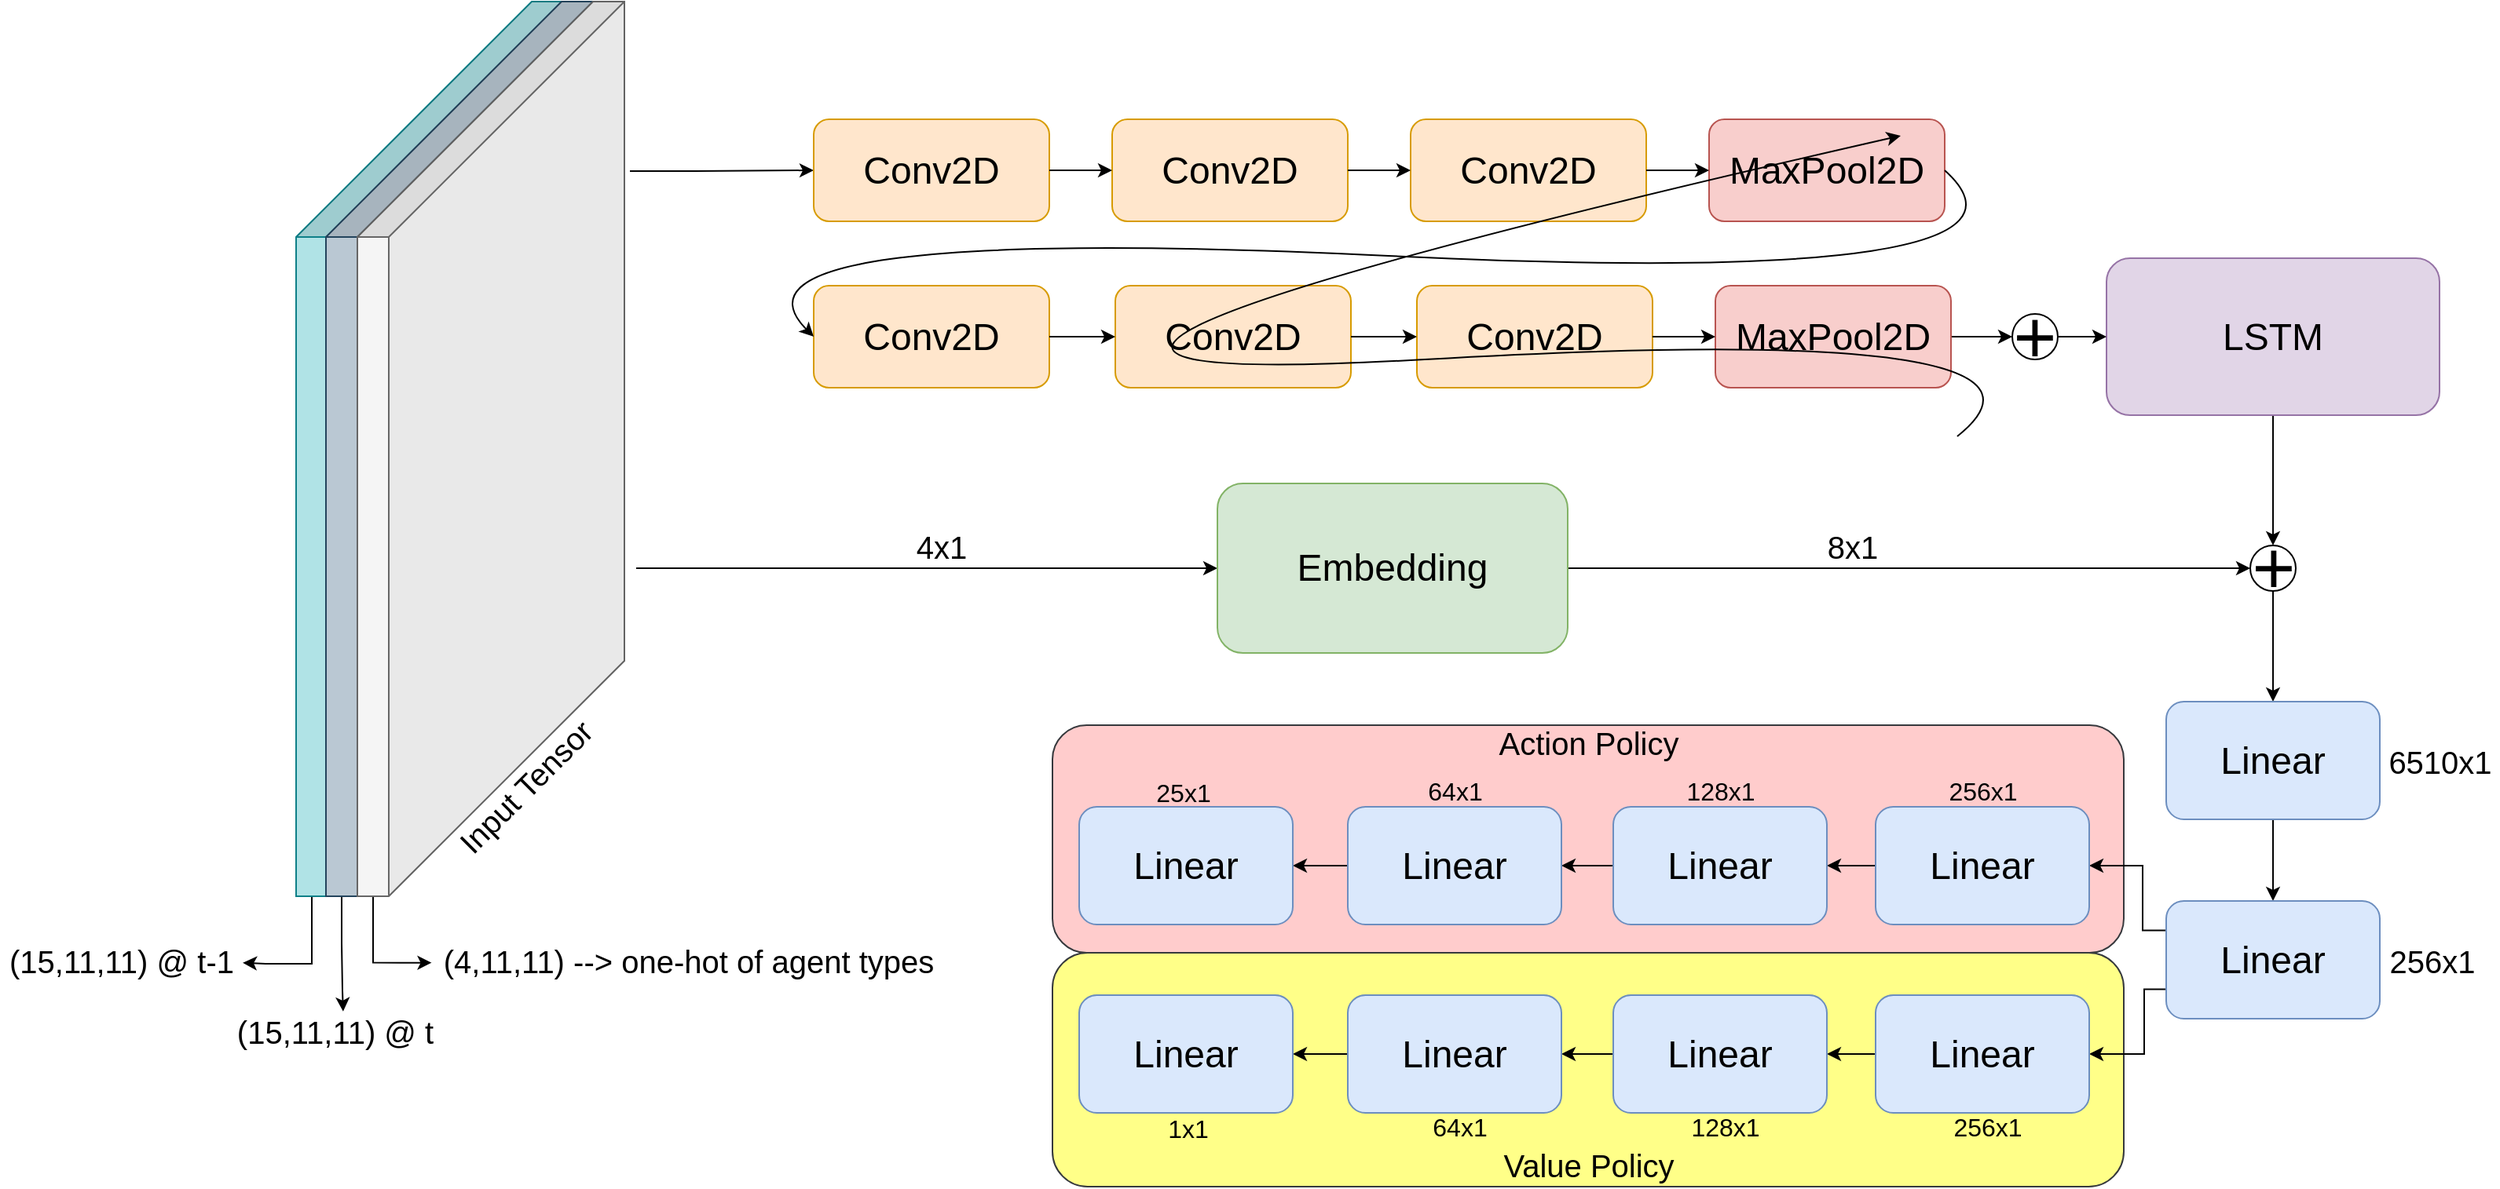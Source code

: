 <mxfile version="20.0.1" type="github">
  <diagram id="5hiqjDNLy4zyRDHusccU" name="Page-1">
    <mxGraphModel dx="3226" dy="120" grid="0" gridSize="10" guides="1" tooltips="1" connect="1" arrows="1" fold="1" page="0" pageScale="1" pageWidth="1100" pageHeight="850" math="0" shadow="0">
      <root>
        <mxCell id="0" />
        <mxCell id="1" parent="0" />
        <mxCell id="PGIYKK-JV2RwreKTZmfG-104" value="" style="rounded=1;whiteSpace=wrap;html=1;fontSize=16;fillColor=#ffff88;strokeColor=#36393d;" vertex="1" parent="1">
          <mxGeometry x="145" y="1994" width="682" height="149" as="geometry" />
        </mxCell>
        <mxCell id="PGIYKK-JV2RwreKTZmfG-103" value="" style="rounded=1;whiteSpace=wrap;html=1;fontSize=16;fillColor=#ffcccc;strokeColor=#36393d;" vertex="1" parent="1">
          <mxGeometry x="145" y="1849" width="682" height="145" as="geometry" />
        </mxCell>
        <mxCell id="PGIYKK-JV2RwreKTZmfG-53" style="edgeStyle=orthogonalEdgeStyle;rounded=0;orthogonalLoop=1;jettySize=auto;html=1;entryX=0;entryY=0.5;entryDx=0;entryDy=0;fontSize=24;" edge="1" parent="1" target="PGIYKK-JV2RwreKTZmfG-51">
          <mxGeometry relative="1" as="geometry">
            <mxPoint x="-120" y="1749" as="sourcePoint" />
            <Array as="points">
              <mxPoint x="-94" y="1749" />
            </Array>
          </mxGeometry>
        </mxCell>
        <mxCell id="PGIYKK-JV2RwreKTZmfG-65" style="edgeStyle=orthogonalEdgeStyle;rounded=0;orthogonalLoop=1;jettySize=auto;html=1;entryX=0;entryY=0.5;entryDx=0;entryDy=0;fontSize=24;" edge="1" parent="1" target="PGIYKK-JV2RwreKTZmfG-9">
          <mxGeometry relative="1" as="geometry">
            <mxPoint x="-124" y="1496" as="sourcePoint" />
            <Array as="points">
              <mxPoint x="-82" y="1496" />
              <mxPoint x="-44" y="1496" />
            </Array>
          </mxGeometry>
        </mxCell>
        <mxCell id="PGIYKK-JV2RwreKTZmfG-9" value="Conv2D" style="rounded=1;whiteSpace=wrap;html=1;fontSize=24;fillColor=#ffe6cc;strokeColor=#d79b00;" vertex="1" parent="1">
          <mxGeometry x="-7" y="1463" width="150" height="65" as="geometry" />
        </mxCell>
        <mxCell id="PGIYKK-JV2RwreKTZmfG-10" value="Conv2D" style="rounded=1;whiteSpace=wrap;html=1;fontSize=24;fillColor=#ffe6cc;strokeColor=#d79b00;" vertex="1" parent="1">
          <mxGeometry x="183" y="1463" width="150" height="65" as="geometry" />
        </mxCell>
        <mxCell id="PGIYKK-JV2RwreKTZmfG-11" value="Conv2D" style="rounded=1;whiteSpace=wrap;html=1;fontSize=24;fillColor=#ffe6cc;strokeColor=#d79b00;" vertex="1" parent="1">
          <mxGeometry x="373" y="1463" width="150" height="65" as="geometry" />
        </mxCell>
        <mxCell id="PGIYKK-JV2RwreKTZmfG-12" value="MaxPool2D" style="rounded=1;whiteSpace=wrap;html=1;fontSize=24;fillColor=#f8cecc;strokeColor=#b85450;" vertex="1" parent="1">
          <mxGeometry x="563" y="1463" width="150" height="65" as="geometry" />
        </mxCell>
        <mxCell id="PGIYKK-JV2RwreKTZmfG-13" value="Conv2D" style="rounded=1;whiteSpace=wrap;html=1;fontSize=24;fillColor=#ffe6cc;strokeColor=#d79b00;" vertex="1" parent="1">
          <mxGeometry x="-7" y="1569" width="150" height="65" as="geometry" />
        </mxCell>
        <mxCell id="PGIYKK-JV2RwreKTZmfG-14" value="Conv2D" style="rounded=1;whiteSpace=wrap;html=1;fontSize=24;fillColor=#ffe6cc;strokeColor=#d79b00;" vertex="1" parent="1">
          <mxGeometry x="185" y="1569" width="150" height="65" as="geometry" />
        </mxCell>
        <mxCell id="PGIYKK-JV2RwreKTZmfG-15" value="Conv2D" style="rounded=1;whiteSpace=wrap;html=1;fontSize=24;fillColor=#ffe6cc;strokeColor=#d79b00;" vertex="1" parent="1">
          <mxGeometry x="377" y="1569" width="150" height="65" as="geometry" />
        </mxCell>
        <mxCell id="PGIYKK-JV2RwreKTZmfG-23" value="" style="endArrow=classic;html=1;rounded=0;fontSize=24;entryX=0;entryY=0.5;entryDx=0;entryDy=0;exitX=1;exitY=0.5;exitDx=0;exitDy=0;" edge="1" parent="1" source="PGIYKK-JV2RwreKTZmfG-9" target="PGIYKK-JV2RwreKTZmfG-10">
          <mxGeometry width="50" height="50" relative="1" as="geometry">
            <mxPoint x="573" y="1947" as="sourcePoint" />
            <mxPoint x="1078" y="1611" as="targetPoint" />
          </mxGeometry>
        </mxCell>
        <mxCell id="PGIYKK-JV2RwreKTZmfG-25" value="" style="endArrow=classic;html=1;rounded=0;fontSize=24;entryX=0;entryY=0.5;entryDx=0;entryDy=0;exitX=1;exitY=0.5;exitDx=0;exitDy=0;" edge="1" parent="1" source="PGIYKK-JV2RwreKTZmfG-10" target="PGIYKK-JV2RwreKTZmfG-11">
          <mxGeometry width="50" height="50" relative="1" as="geometry">
            <mxPoint x="331.5" y="1422" as="sourcePoint" />
            <mxPoint x="371.5" y="1422" as="targetPoint" />
          </mxGeometry>
        </mxCell>
        <mxCell id="PGIYKK-JV2RwreKTZmfG-26" value="" style="endArrow=classic;html=1;rounded=0;fontSize=24;entryX=0;entryY=0.5;entryDx=0;entryDy=0;exitX=1;exitY=0.5;exitDx=0;exitDy=0;" edge="1" parent="1" source="PGIYKK-JV2RwreKTZmfG-11" target="PGIYKK-JV2RwreKTZmfG-12">
          <mxGeometry width="50" height="50" relative="1" as="geometry">
            <mxPoint x="306" y="1415" as="sourcePoint" />
            <mxPoint x="346" y="1415" as="targetPoint" />
          </mxGeometry>
        </mxCell>
        <mxCell id="PGIYKK-JV2RwreKTZmfG-28" value="" style="endArrow=classic;html=1;rounded=0;fontSize=24;entryX=0;entryY=0.5;entryDx=0;entryDy=0;exitX=1;exitY=0.5;exitDx=0;exitDy=0;" edge="1" parent="1" source="PGIYKK-JV2RwreKTZmfG-13" target="PGIYKK-JV2RwreKTZmfG-14">
          <mxGeometry width="50" height="50" relative="1" as="geometry">
            <mxPoint x="-436" y="1541" as="sourcePoint" />
            <mxPoint x="-396" y="1541" as="targetPoint" />
          </mxGeometry>
        </mxCell>
        <mxCell id="PGIYKK-JV2RwreKTZmfG-35" value="" style="endArrow=classic;html=1;rounded=0;fontSize=24;entryX=0;entryY=0.5;entryDx=0;entryDy=0;exitX=1;exitY=0.5;exitDx=0;exitDy=0;" edge="1" parent="1" source="PGIYKK-JV2RwreKTZmfG-14" target="PGIYKK-JV2RwreKTZmfG-15">
          <mxGeometry width="50" height="50" relative="1" as="geometry">
            <mxPoint x="-416" y="1561" as="sourcePoint" />
            <mxPoint x="-376" y="1561" as="targetPoint" />
          </mxGeometry>
        </mxCell>
        <mxCell id="PGIYKK-JV2RwreKTZmfG-56" style="edgeStyle=orthogonalEdgeStyle;rounded=0;orthogonalLoop=1;jettySize=auto;html=1;fontSize=24;" edge="1" parent="1" source="PGIYKK-JV2RwreKTZmfG-36" target="PGIYKK-JV2RwreKTZmfG-55">
          <mxGeometry relative="1" as="geometry" />
        </mxCell>
        <mxCell id="PGIYKK-JV2RwreKTZmfG-36" value="LSTM" style="rounded=1;whiteSpace=wrap;html=1;fontSize=24;fillColor=#e1d5e7;strokeColor=#9673a6;" vertex="1" parent="1">
          <mxGeometry x="816" y="1551.5" width="212" height="100" as="geometry" />
        </mxCell>
        <mxCell id="PGIYKK-JV2RwreKTZmfG-39" value="&lt;font style=&quot;font-size: 47px;&quot;&gt;+&lt;/font&gt;" style="ellipse;whiteSpace=wrap;html=1;aspect=fixed;fontSize=24;" vertex="1" parent="1">
          <mxGeometry x="756" y="1587" width="29" height="29" as="geometry" />
        </mxCell>
        <mxCell id="PGIYKK-JV2RwreKTZmfG-40" value="" style="endArrow=classic;html=1;rounded=0;fontSize=47;entryX=0;entryY=0.5;entryDx=0;entryDy=0;exitX=1;exitY=0.5;exitDx=0;exitDy=0;" edge="1" parent="1" source="PGIYKK-JV2RwreKTZmfG-39" target="PGIYKK-JV2RwreKTZmfG-36">
          <mxGeometry width="50" height="50" relative="1" as="geometry">
            <mxPoint x="618" y="1621.5" as="sourcePoint" />
            <mxPoint x="668" y="1571.5" as="targetPoint" />
          </mxGeometry>
        </mxCell>
        <mxCell id="PGIYKK-JV2RwreKTZmfG-42" value="" style="curved=1;endArrow=classic;html=1;rounded=0;fontSize=47;entryX=0;entryY=0.5;entryDx=0;entryDy=0;exitX=1;exitY=0.5;exitDx=0;exitDy=0;" edge="1" parent="1" source="PGIYKK-JV2RwreKTZmfG-12" target="PGIYKK-JV2RwreKTZmfG-13">
          <mxGeometry width="50" height="50" relative="1" as="geometry">
            <mxPoint x="603" y="1655" as="sourcePoint" />
            <mxPoint x="653" y="1605" as="targetPoint" />
            <Array as="points">
              <mxPoint x="797" y="1571" />
              <mxPoint x="-79" y="1529" />
            </Array>
          </mxGeometry>
        </mxCell>
        <mxCell id="PGIYKK-JV2RwreKTZmfG-52" style="edgeStyle=orthogonalEdgeStyle;rounded=0;orthogonalLoop=1;jettySize=auto;html=1;exitX=1;exitY=0.5;exitDx=0;exitDy=0;entryX=0;entryY=0.5;entryDx=0;entryDy=0;fontSize=24;" edge="1" parent="1" source="PGIYKK-JV2RwreKTZmfG-43" target="PGIYKK-JV2RwreKTZmfG-39">
          <mxGeometry relative="1" as="geometry" />
        </mxCell>
        <mxCell id="PGIYKK-JV2RwreKTZmfG-43" value="MaxPool2D" style="rounded=1;whiteSpace=wrap;html=1;fontSize=24;fillColor=#f8cecc;strokeColor=#b85450;" vertex="1" parent="1">
          <mxGeometry x="567" y="1569" width="150" height="65" as="geometry" />
        </mxCell>
        <mxCell id="PGIYKK-JV2RwreKTZmfG-44" value="" style="endArrow=classic;html=1;rounded=0;fontSize=24;entryX=0;entryY=0.5;entryDx=0;entryDy=0;exitX=1;exitY=0.5;exitDx=0;exitDy=0;" edge="1" parent="1" target="PGIYKK-JV2RwreKTZmfG-43" source="PGIYKK-JV2RwreKTZmfG-15">
          <mxGeometry width="50" height="50" relative="1" as="geometry">
            <mxPoint x="543" y="1622" as="sourcePoint" />
            <mxPoint x="350" y="1521" as="targetPoint" />
          </mxGeometry>
        </mxCell>
        <mxCell id="PGIYKK-JV2RwreKTZmfG-45" value="" style="curved=1;endArrow=classic;html=1;rounded=0;fontSize=47;entryX=0;entryY=0.5;entryDx=0;entryDy=0;exitX=1;exitY=0.5;exitDx=0;exitDy=0;" edge="1" parent="1" target="PGIYKK-JV2RwreKTZmfG-20">
          <mxGeometry width="50" height="50" relative="1" as="geometry">
            <mxPoint x="721.0" y="1665" as="sourcePoint" />
            <mxPoint x="685" y="1473.5" as="targetPoint" />
            <Array as="points">
              <mxPoint x="814" y="1591" />
              <mxPoint x="-50" y="1641" />
            </Array>
          </mxGeometry>
        </mxCell>
        <mxCell id="PGIYKK-JV2RwreKTZmfG-57" style="edgeStyle=orthogonalEdgeStyle;rounded=0;orthogonalLoop=1;jettySize=auto;html=1;entryX=0;entryY=0.5;entryDx=0;entryDy=0;fontSize=24;" edge="1" parent="1" source="PGIYKK-JV2RwreKTZmfG-51" target="PGIYKK-JV2RwreKTZmfG-55">
          <mxGeometry relative="1" as="geometry" />
        </mxCell>
        <mxCell id="PGIYKK-JV2RwreKTZmfG-51" value="Embedding" style="rounded=1;whiteSpace=wrap;html=1;fontSize=24;fillColor=#d5e8d4;strokeColor=#82b366;" vertex="1" parent="1">
          <mxGeometry x="250" y="1695" width="223" height="108" as="geometry" />
        </mxCell>
        <mxCell id="PGIYKK-JV2RwreKTZmfG-82" style="edgeStyle=orthogonalEdgeStyle;rounded=0;orthogonalLoop=1;jettySize=auto;html=1;exitX=0.5;exitY=1;exitDx=0;exitDy=0;fontSize=24;" edge="1" parent="1" source="PGIYKK-JV2RwreKTZmfG-55" target="PGIYKK-JV2RwreKTZmfG-58">
          <mxGeometry relative="1" as="geometry" />
        </mxCell>
        <mxCell id="PGIYKK-JV2RwreKTZmfG-55" value="&lt;font style=&quot;font-size: 47px;&quot;&gt;+&lt;/font&gt;" style="ellipse;whiteSpace=wrap;html=1;aspect=fixed;fontSize=24;" vertex="1" parent="1">
          <mxGeometry x="907.5" y="1734.5" width="29" height="29" as="geometry" />
        </mxCell>
        <mxCell id="PGIYKK-JV2RwreKTZmfG-83" style="edgeStyle=orthogonalEdgeStyle;rounded=0;orthogonalLoop=1;jettySize=auto;html=1;exitX=0.5;exitY=1;exitDx=0;exitDy=0;fontSize=24;" edge="1" parent="1" source="PGIYKK-JV2RwreKTZmfG-58" target="PGIYKK-JV2RwreKTZmfG-59">
          <mxGeometry relative="1" as="geometry" />
        </mxCell>
        <mxCell id="PGIYKK-JV2RwreKTZmfG-58" value="Linear" style="rounded=1;whiteSpace=wrap;html=1;fontSize=24;fillColor=#dae8fc;strokeColor=#6c8ebf;" vertex="1" parent="1">
          <mxGeometry x="854" y="1834" width="136" height="75" as="geometry" />
        </mxCell>
        <mxCell id="PGIYKK-JV2RwreKTZmfG-87" style="edgeStyle=orthogonalEdgeStyle;rounded=0;orthogonalLoop=1;jettySize=auto;html=1;exitX=0;exitY=0.75;exitDx=0;exitDy=0;entryX=1;entryY=0.5;entryDx=0;entryDy=0;fontSize=24;" edge="1" parent="1" source="PGIYKK-JV2RwreKTZmfG-59" target="PGIYKK-JV2RwreKTZmfG-75">
          <mxGeometry relative="1" as="geometry">
            <Array as="points">
              <mxPoint x="840" y="2017" />
              <mxPoint x="840" y="2059" />
            </Array>
          </mxGeometry>
        </mxCell>
        <mxCell id="PGIYKK-JV2RwreKTZmfG-88" style="edgeStyle=orthogonalEdgeStyle;rounded=0;orthogonalLoop=1;jettySize=auto;html=1;exitX=0;exitY=0.25;exitDx=0;exitDy=0;entryX=1;entryY=0.5;entryDx=0;entryDy=0;fontSize=24;" edge="1" parent="1" source="PGIYKK-JV2RwreKTZmfG-59" target="PGIYKK-JV2RwreKTZmfG-74">
          <mxGeometry relative="1" as="geometry">
            <Array as="points">
              <mxPoint x="839" y="1980" />
              <mxPoint x="839" y="1939" />
            </Array>
          </mxGeometry>
        </mxCell>
        <mxCell id="PGIYKK-JV2RwreKTZmfG-59" value="Linear" style="rounded=1;whiteSpace=wrap;html=1;fontSize=24;fillColor=#dae8fc;strokeColor=#6c8ebf;" vertex="1" parent="1">
          <mxGeometry x="854" y="1961" width="136" height="75" as="geometry" />
        </mxCell>
        <mxCell id="PGIYKK-JV2RwreKTZmfG-89" style="edgeStyle=orthogonalEdgeStyle;rounded=0;orthogonalLoop=1;jettySize=auto;html=1;exitX=0;exitY=0.5;exitDx=0;exitDy=0;entryX=1;entryY=0.5;entryDx=0;entryDy=0;fontSize=24;" edge="1" parent="1" source="PGIYKK-JV2RwreKTZmfG-74" target="PGIYKK-JV2RwreKTZmfG-76">
          <mxGeometry relative="1" as="geometry" />
        </mxCell>
        <mxCell id="PGIYKK-JV2RwreKTZmfG-74" value="Linear" style="rounded=1;whiteSpace=wrap;html=1;fontSize=24;fillColor=#dae8fc;strokeColor=#6c8ebf;" vertex="1" parent="1">
          <mxGeometry x="669" y="1901" width="136" height="75" as="geometry" />
        </mxCell>
        <mxCell id="PGIYKK-JV2RwreKTZmfG-90" style="edgeStyle=orthogonalEdgeStyle;rounded=0;orthogonalLoop=1;jettySize=auto;html=1;exitX=0;exitY=0.5;exitDx=0;exitDy=0;entryX=1;entryY=0.5;entryDx=0;entryDy=0;fontSize=24;" edge="1" parent="1" source="PGIYKK-JV2RwreKTZmfG-75" target="PGIYKK-JV2RwreKTZmfG-77">
          <mxGeometry relative="1" as="geometry" />
        </mxCell>
        <mxCell id="PGIYKK-JV2RwreKTZmfG-75" value="Linear" style="rounded=1;whiteSpace=wrap;html=1;fontSize=24;fillColor=#dae8fc;strokeColor=#6c8ebf;" vertex="1" parent="1">
          <mxGeometry x="669" y="2021" width="136" height="75" as="geometry" />
        </mxCell>
        <mxCell id="PGIYKK-JV2RwreKTZmfG-92" style="edgeStyle=orthogonalEdgeStyle;rounded=0;orthogonalLoop=1;jettySize=auto;html=1;exitX=0;exitY=0.5;exitDx=0;exitDy=0;entryX=1;entryY=0.5;entryDx=0;entryDy=0;fontSize=24;" edge="1" parent="1" source="PGIYKK-JV2RwreKTZmfG-76" target="PGIYKK-JV2RwreKTZmfG-78">
          <mxGeometry relative="1" as="geometry" />
        </mxCell>
        <mxCell id="PGIYKK-JV2RwreKTZmfG-76" value="Linear" style="rounded=1;whiteSpace=wrap;html=1;fontSize=24;fillColor=#dae8fc;strokeColor=#6c8ebf;" vertex="1" parent="1">
          <mxGeometry x="502" y="1901" width="136" height="75" as="geometry" />
        </mxCell>
        <mxCell id="PGIYKK-JV2RwreKTZmfG-91" style="edgeStyle=orthogonalEdgeStyle;rounded=0;orthogonalLoop=1;jettySize=auto;html=1;exitX=0;exitY=0.5;exitDx=0;exitDy=0;entryX=1;entryY=0.5;entryDx=0;entryDy=0;fontSize=24;" edge="1" parent="1" source="PGIYKK-JV2RwreKTZmfG-77" target="PGIYKK-JV2RwreKTZmfG-79">
          <mxGeometry relative="1" as="geometry" />
        </mxCell>
        <mxCell id="PGIYKK-JV2RwreKTZmfG-77" value="Linear" style="rounded=1;whiteSpace=wrap;html=1;fontSize=24;fillColor=#dae8fc;strokeColor=#6c8ebf;" vertex="1" parent="1">
          <mxGeometry x="502" y="2021" width="136" height="75" as="geometry" />
        </mxCell>
        <mxCell id="PGIYKK-JV2RwreKTZmfG-93" style="edgeStyle=orthogonalEdgeStyle;rounded=0;orthogonalLoop=1;jettySize=auto;html=1;exitX=0;exitY=0.5;exitDx=0;exitDy=0;entryX=1;entryY=0.5;entryDx=0;entryDy=0;fontSize=24;" edge="1" parent="1" source="PGIYKK-JV2RwreKTZmfG-78" target="PGIYKK-JV2RwreKTZmfG-80">
          <mxGeometry relative="1" as="geometry" />
        </mxCell>
        <mxCell id="PGIYKK-JV2RwreKTZmfG-78" value="Linear" style="rounded=1;whiteSpace=wrap;html=1;fontSize=24;fillColor=#dae8fc;strokeColor=#6c8ebf;" vertex="1" parent="1">
          <mxGeometry x="333" y="1901" width="136" height="75" as="geometry" />
        </mxCell>
        <mxCell id="PGIYKK-JV2RwreKTZmfG-94" style="edgeStyle=orthogonalEdgeStyle;rounded=0;orthogonalLoop=1;jettySize=auto;html=1;exitX=0;exitY=0.5;exitDx=0;exitDy=0;entryX=1;entryY=0.5;entryDx=0;entryDy=0;fontSize=24;" edge="1" parent="1" source="PGIYKK-JV2RwreKTZmfG-79" target="PGIYKK-JV2RwreKTZmfG-81">
          <mxGeometry relative="1" as="geometry" />
        </mxCell>
        <mxCell id="PGIYKK-JV2RwreKTZmfG-79" value="Linear" style="rounded=1;whiteSpace=wrap;html=1;fontSize=24;fillColor=#dae8fc;strokeColor=#6c8ebf;" vertex="1" parent="1">
          <mxGeometry x="333" y="2021" width="136" height="75" as="geometry" />
        </mxCell>
        <mxCell id="PGIYKK-JV2RwreKTZmfG-80" value="Linear" style="rounded=1;whiteSpace=wrap;html=1;fontSize=24;fillColor=#dae8fc;strokeColor=#6c8ebf;" vertex="1" parent="1">
          <mxGeometry x="162" y="1901" width="136" height="75" as="geometry" />
        </mxCell>
        <mxCell id="PGIYKK-JV2RwreKTZmfG-81" value="Linear" style="rounded=1;whiteSpace=wrap;html=1;fontSize=24;fillColor=#dae8fc;strokeColor=#6c8ebf;" vertex="1" parent="1">
          <mxGeometry x="162" y="2021" width="136" height="75" as="geometry" />
        </mxCell>
        <mxCell id="PGIYKK-JV2RwreKTZmfG-95" value="&lt;font style=&quot;font-size: 16px;&quot;&gt;25x1&lt;/font&gt;" style="text;html=1;align=center;verticalAlign=middle;resizable=0;points=[];autosize=1;strokeColor=none;fillColor=none;fontSize=24;" vertex="1" parent="1">
          <mxGeometry x="205" y="1871.5" width="45" height="36" as="geometry" />
        </mxCell>
        <mxCell id="PGIYKK-JV2RwreKTZmfG-96" value="64x1" style="text;html=1;align=center;verticalAlign=middle;resizable=0;points=[];autosize=1;strokeColor=none;fillColor=none;fontSize=16;" vertex="1" parent="1">
          <mxGeometry x="378.5" y="1879" width="45" height="23" as="geometry" />
        </mxCell>
        <mxCell id="PGIYKK-JV2RwreKTZmfG-97" value="128x1" style="text;html=1;align=center;verticalAlign=middle;resizable=0;points=[];autosize=1;strokeColor=none;fillColor=none;fontSize=16;" vertex="1" parent="1">
          <mxGeometry x="543" y="1879" width="54" height="23" as="geometry" />
        </mxCell>
        <mxCell id="PGIYKK-JV2RwreKTZmfG-98" value="256x1" style="text;html=1;align=center;verticalAlign=middle;resizable=0;points=[];autosize=1;strokeColor=none;fillColor=none;fontSize=16;" vertex="1" parent="1">
          <mxGeometry x="710" y="1879" width="54" height="23" as="geometry" />
        </mxCell>
        <mxCell id="PGIYKK-JV2RwreKTZmfG-99" value="&lt;font style=&quot;font-size: 16px;&quot;&gt;1x1&lt;/font&gt;" style="text;html=1;align=center;verticalAlign=middle;resizable=0;points=[];autosize=1;strokeColor=none;fillColor=none;fontSize=24;" vertex="1" parent="1">
          <mxGeometry x="212.5" y="2086" width="36" height="36" as="geometry" />
        </mxCell>
        <mxCell id="PGIYKK-JV2RwreKTZmfG-100" value="64x1" style="text;html=1;align=center;verticalAlign=middle;resizable=0;points=[];autosize=1;strokeColor=none;fillColor=none;fontSize=16;" vertex="1" parent="1">
          <mxGeometry x="381" y="2093.5" width="45" height="23" as="geometry" />
        </mxCell>
        <mxCell id="PGIYKK-JV2RwreKTZmfG-101" value="128x1" style="text;html=1;align=center;verticalAlign=middle;resizable=0;points=[];autosize=1;strokeColor=none;fillColor=none;fontSize=16;" vertex="1" parent="1">
          <mxGeometry x="545.5" y="2093.5" width="54" height="23" as="geometry" />
        </mxCell>
        <mxCell id="PGIYKK-JV2RwreKTZmfG-102" value="256x1" style="text;html=1;align=center;verticalAlign=middle;resizable=0;points=[];autosize=1;strokeColor=none;fillColor=none;fontSize=16;" vertex="1" parent="1">
          <mxGeometry x="712.5" y="2093.5" width="54" height="23" as="geometry" />
        </mxCell>
        <mxCell id="PGIYKK-JV2RwreKTZmfG-105" value="&lt;font style=&quot;font-size: 20px;&quot;&gt;Value Policy&lt;/font&gt;" style="text;html=1;align=center;verticalAlign=middle;resizable=0;points=[];autosize=1;strokeColor=none;fillColor=none;fontSize=16;" vertex="1" parent="1">
          <mxGeometry x="426.5" y="2116.5" width="119" height="24" as="geometry" />
        </mxCell>
        <mxCell id="PGIYKK-JV2RwreKTZmfG-106" value="&lt;font style=&quot;font-size: 20px;&quot;&gt;Action Policy&lt;/font&gt;" style="text;html=1;align=center;verticalAlign=middle;resizable=0;points=[];autosize=1;strokeColor=none;fillColor=none;fontSize=16;" vertex="1" parent="1">
          <mxGeometry x="423.5" y="1847.5" width="125" height="24" as="geometry" />
        </mxCell>
        <mxCell id="PGIYKK-JV2RwreKTZmfG-107" value="256x1" style="text;html=1;align=center;verticalAlign=middle;resizable=0;points=[];autosize=1;strokeColor=none;fillColor=none;fontSize=20;" vertex="1" parent="1">
          <mxGeometry x="990" y="1984.5" width="65" height="28" as="geometry" />
        </mxCell>
        <mxCell id="PGIYKK-JV2RwreKTZmfG-108" value="6510x1" style="text;html=1;align=center;verticalAlign=middle;resizable=0;points=[];autosize=1;strokeColor=none;fillColor=none;fontSize=20;" vertex="1" parent="1">
          <mxGeometry x="989.5" y="1857.5" width="76" height="28" as="geometry" />
        </mxCell>
        <mxCell id="PGIYKK-JV2RwreKTZmfG-109" value="(15,11,11) @ t-1" style="text;html=1;align=center;verticalAlign=middle;resizable=0;points=[];autosize=1;strokeColor=none;fillColor=none;fontSize=20;" vertex="1" parent="1">
          <mxGeometry x="-525" y="1984.5" width="153" height="28" as="geometry" />
        </mxCell>
        <mxCell id="PGIYKK-JV2RwreKTZmfG-113" style="edgeStyle=orthogonalEdgeStyle;rounded=0;orthogonalLoop=1;jettySize=auto;html=1;exitX=0;exitY=0;exitDx=570;exitDy=160;exitPerimeter=0;entryX=1.01;entryY=0.566;entryDx=0;entryDy=0;entryPerimeter=0;fontSize=20;" edge="1" parent="1" source="PGIYKK-JV2RwreKTZmfG-110" target="PGIYKK-JV2RwreKTZmfG-109">
          <mxGeometry relative="1" as="geometry">
            <Array as="points">
              <mxPoint x="-326" y="2001" />
              <mxPoint x="-356" y="2001" />
            </Array>
          </mxGeometry>
        </mxCell>
        <mxCell id="PGIYKK-JV2RwreKTZmfG-110" value="" style="shape=cube;whiteSpace=wrap;html=1;boundedLbl=1;backgroundOutline=1;darkOpacity=0.05;darkOpacity2=0.1;direction=south;size=150;fillColor=#b0e3e6;strokeColor=#0e8088;" vertex="1" parent="1">
          <mxGeometry x="-336.5" y="1388" width="170" height="570" as="geometry" />
        </mxCell>
        <mxCell id="PGIYKK-JV2RwreKTZmfG-117" style="edgeStyle=orthogonalEdgeStyle;rounded=0;orthogonalLoop=1;jettySize=auto;html=1;exitX=0;exitY=0;exitDx=570;exitDy=160;exitPerimeter=0;entryX=0.544;entryY=0.051;entryDx=0;entryDy=0;entryPerimeter=0;fontSize=20;" edge="1" parent="1" source="PGIYKK-JV2RwreKTZmfG-111" target="PGIYKK-JV2RwreKTZmfG-114">
          <mxGeometry relative="1" as="geometry">
            <Array as="points">
              <mxPoint x="-308" y="1988" />
              <mxPoint x="-307" y="1988" />
              <mxPoint x="-307" y="2018" />
            </Array>
          </mxGeometry>
        </mxCell>
        <mxCell id="PGIYKK-JV2RwreKTZmfG-111" value="" style="shape=cube;whiteSpace=wrap;html=1;boundedLbl=1;backgroundOutline=1;darkOpacity=0.05;darkOpacity2=0.1;direction=south;size=150;fillColor=#bac8d3;strokeColor=#23445d;" vertex="1" parent="1">
          <mxGeometry x="-317.5" y="1388" width="170" height="570" as="geometry" />
        </mxCell>
        <mxCell id="PGIYKK-JV2RwreKTZmfG-116" style="edgeStyle=orthogonalEdgeStyle;rounded=0;orthogonalLoop=1;jettySize=auto;html=1;exitX=0;exitY=0;exitDx=570;exitDy=160;exitPerimeter=0;entryX=-0.007;entryY=0.566;entryDx=0;entryDy=0;entryPerimeter=0;fontSize=20;" edge="1" parent="1" source="PGIYKK-JV2RwreKTZmfG-112" target="PGIYKK-JV2RwreKTZmfG-115">
          <mxGeometry relative="1" as="geometry">
            <Array as="points">
              <mxPoint x="-288" y="2000" />
            </Array>
          </mxGeometry>
        </mxCell>
        <mxCell id="PGIYKK-JV2RwreKTZmfG-112" value="" style="shape=cube;whiteSpace=wrap;html=1;boundedLbl=1;backgroundOutline=1;darkOpacity=0.05;darkOpacity2=0.1;direction=south;size=150;fillColor=#f5f5f5;fontColor=#333333;strokeColor=#666666;" vertex="1" parent="1">
          <mxGeometry x="-297.5" y="1388" width="170" height="570" as="geometry" />
        </mxCell>
        <mxCell id="PGIYKK-JV2RwreKTZmfG-114" value="(15,11,11) @ t" style="text;html=1;align=center;verticalAlign=middle;resizable=0;points=[];autosize=1;strokeColor=none;fillColor=none;fontSize=20;" vertex="1" parent="1">
          <mxGeometry x="-380" y="2030" width="135" height="28" as="geometry" />
        </mxCell>
        <mxCell id="PGIYKK-JV2RwreKTZmfG-115" value="(4,11,11) --&amp;gt; one-hot of agent types" style="text;html=1;align=center;verticalAlign=middle;resizable=0;points=[];autosize=1;strokeColor=none;fillColor=none;fontSize=20;" vertex="1" parent="1">
          <mxGeometry x="-248" y="1984.5" width="322" height="28" as="geometry" />
        </mxCell>
        <mxCell id="PGIYKK-JV2RwreKTZmfG-121" value="4x1" style="text;html=1;align=center;verticalAlign=middle;resizable=0;points=[];autosize=1;strokeColor=none;fillColor=none;fontSize=20;" vertex="1" parent="1">
          <mxGeometry x="53" y="1721" width="42" height="28" as="geometry" />
        </mxCell>
        <mxCell id="PGIYKK-JV2RwreKTZmfG-122" value="8x1" style="text;html=1;align=center;verticalAlign=middle;resizable=0;points=[];autosize=1;strokeColor=none;fillColor=none;fontSize=20;" vertex="1" parent="1">
          <mxGeometry x="633" y="1721" width="42" height="28" as="geometry" />
        </mxCell>
        <mxCell id="PGIYKK-JV2RwreKTZmfG-123" value="Input Tensor" style="text;html=1;align=center;verticalAlign=middle;resizable=0;points=[];autosize=1;strokeColor=none;fillColor=none;fontSize=20;rotation=-45;" vertex="1" parent="1">
          <mxGeometry x="-251" y="1874" width="120" height="28" as="geometry" />
        </mxCell>
      </root>
    </mxGraphModel>
  </diagram>
</mxfile>
